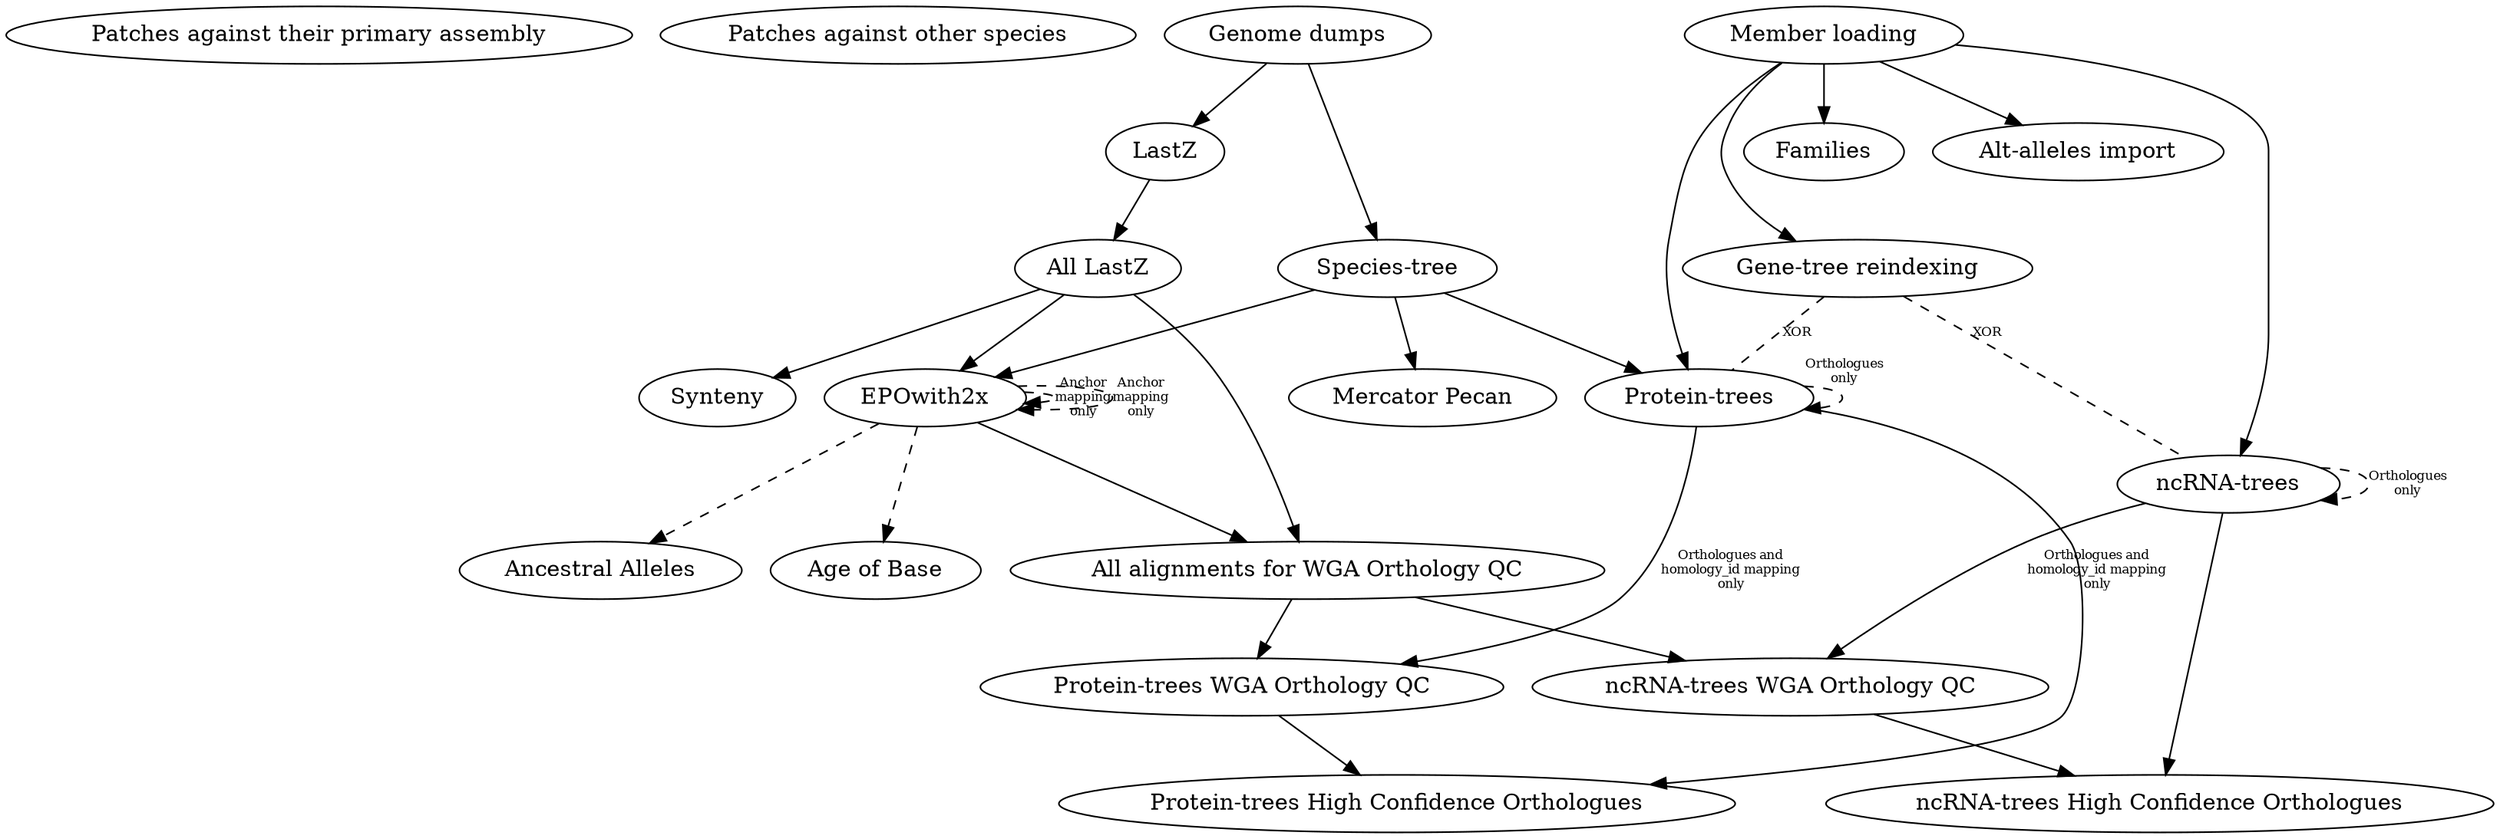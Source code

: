 digraph {
    "Patches against their primary assembly";
    "Patches against other species";

    "Genome dumps" -> { "Species-tree", "LastZ" };
    "Species-tree" -> { "EPOwith2x", "Mercator Pecan", "Protein-trees" };
    "All LastZ" -> "EPOwith2x";
    "Member loading" -> { "Protein-trees", "ncRNA-trees", "Families", "Gene-tree reindexing", "Alt-alleles import" };
    "Protein-trees" -> "Protein-trees WGA Orthology QC" [fontsize="8", label="Orthologues and\nhomology_id mapping\nonly"];
    "ncRNA-trees" -> "ncRNA-trees WGA Orthology QC" [fontsize="8", label="Orthologues and\nhomology_id mapping\nonly"];
    {"All LastZ", "EPOwith2x"} -> "All alignments for WGA Orthology QC" -> {"Protein-trees WGA Orthology QC", "ncRNA-trees WGA Orthology QC"};
    {"Protein-trees", "Protein-trees WGA Orthology QC"} -> "Protein-trees High Confidence Orthologues";
    {"ncRNA-trees", "ncRNA-trees WGA Orthology QC"} -> "ncRNA-trees High Confidence Orthologues";
    "LastZ" -> "All LastZ" -> "Synteny";

    "Gene-tree reindexing" -> "ncRNA-trees" [style="dashed", dir=none, fontsize="8", label="XOR"];
    "Gene-tree reindexing" -> "Protein-trees" [style="dashed", dir=none, fontsize="8", label="XOR"];
    "EPOwith2x" -> "EPOwith2x" [style="dashed", fontsize="8", label="Anchor\nmapping\nonly", headport="Primates:e", tailport="Mammals:e"];
    "EPOwith2x" -> "EPOwith2x" [style="dashed", fontsize="8", label="Anchor\nmapping\nonly", headport="Pigs:e", tailport="Mammals:e"];
    "EPOwith2x" -> "Age of Base" [style="dashed", headport="Human:e", tailport="Mammals:w"];
    "EPOwith2x" -> "Ancestral Alleles" [style="dashed", headport="Vertebrates:w", tailport="Primates:w"];
    "Protein-trees" -> "Protein-trees" [style="dashed", fontsize="8", xlabel="Orthologues\nonly", headport="Murinae:w", tailport="Default vertebrates:w"];
    "ncRNA-trees" -> "ncRNA-trees" [style="dashed", fontsize="8", label="Orthologues\nonly", headport="Murinae:e", tailport="Default vertebrates:e"];

    // Helps laying out the graph
    {rank = same; "Genome dumps"; "Member loading"; }
}
